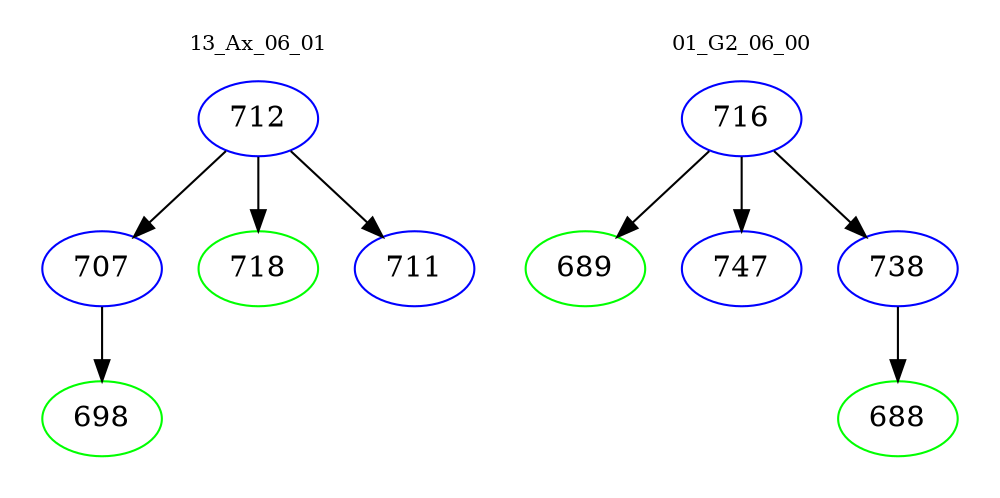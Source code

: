 digraph{
subgraph cluster_0 {
color = white
label = "13_Ax_06_01";
fontsize=10;
T0_712 [label="712", color="blue"]
T0_712 -> T0_707 [color="black"]
T0_707 [label="707", color="blue"]
T0_707 -> T0_698 [color="black"]
T0_698 [label="698", color="green"]
T0_712 -> T0_718 [color="black"]
T0_718 [label="718", color="green"]
T0_712 -> T0_711 [color="black"]
T0_711 [label="711", color="blue"]
}
subgraph cluster_1 {
color = white
label = "01_G2_06_00";
fontsize=10;
T1_716 [label="716", color="blue"]
T1_716 -> T1_689 [color="black"]
T1_689 [label="689", color="green"]
T1_716 -> T1_747 [color="black"]
T1_747 [label="747", color="blue"]
T1_716 -> T1_738 [color="black"]
T1_738 [label="738", color="blue"]
T1_738 -> T1_688 [color="black"]
T1_688 [label="688", color="green"]
}
}
